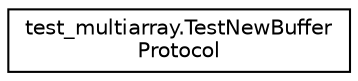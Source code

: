 digraph "Graphical Class Hierarchy"
{
 // LATEX_PDF_SIZE
  edge [fontname="Helvetica",fontsize="10",labelfontname="Helvetica",labelfontsize="10"];
  node [fontname="Helvetica",fontsize="10",shape=record];
  rankdir="LR";
  Node0 [label="test_multiarray.TestNewBuffer\lProtocol",height=0.2,width=0.4,color="black", fillcolor="white", style="filled",URL="$classtest__multiarray_1_1TestNewBufferProtocol.html",tooltip=" "];
}
